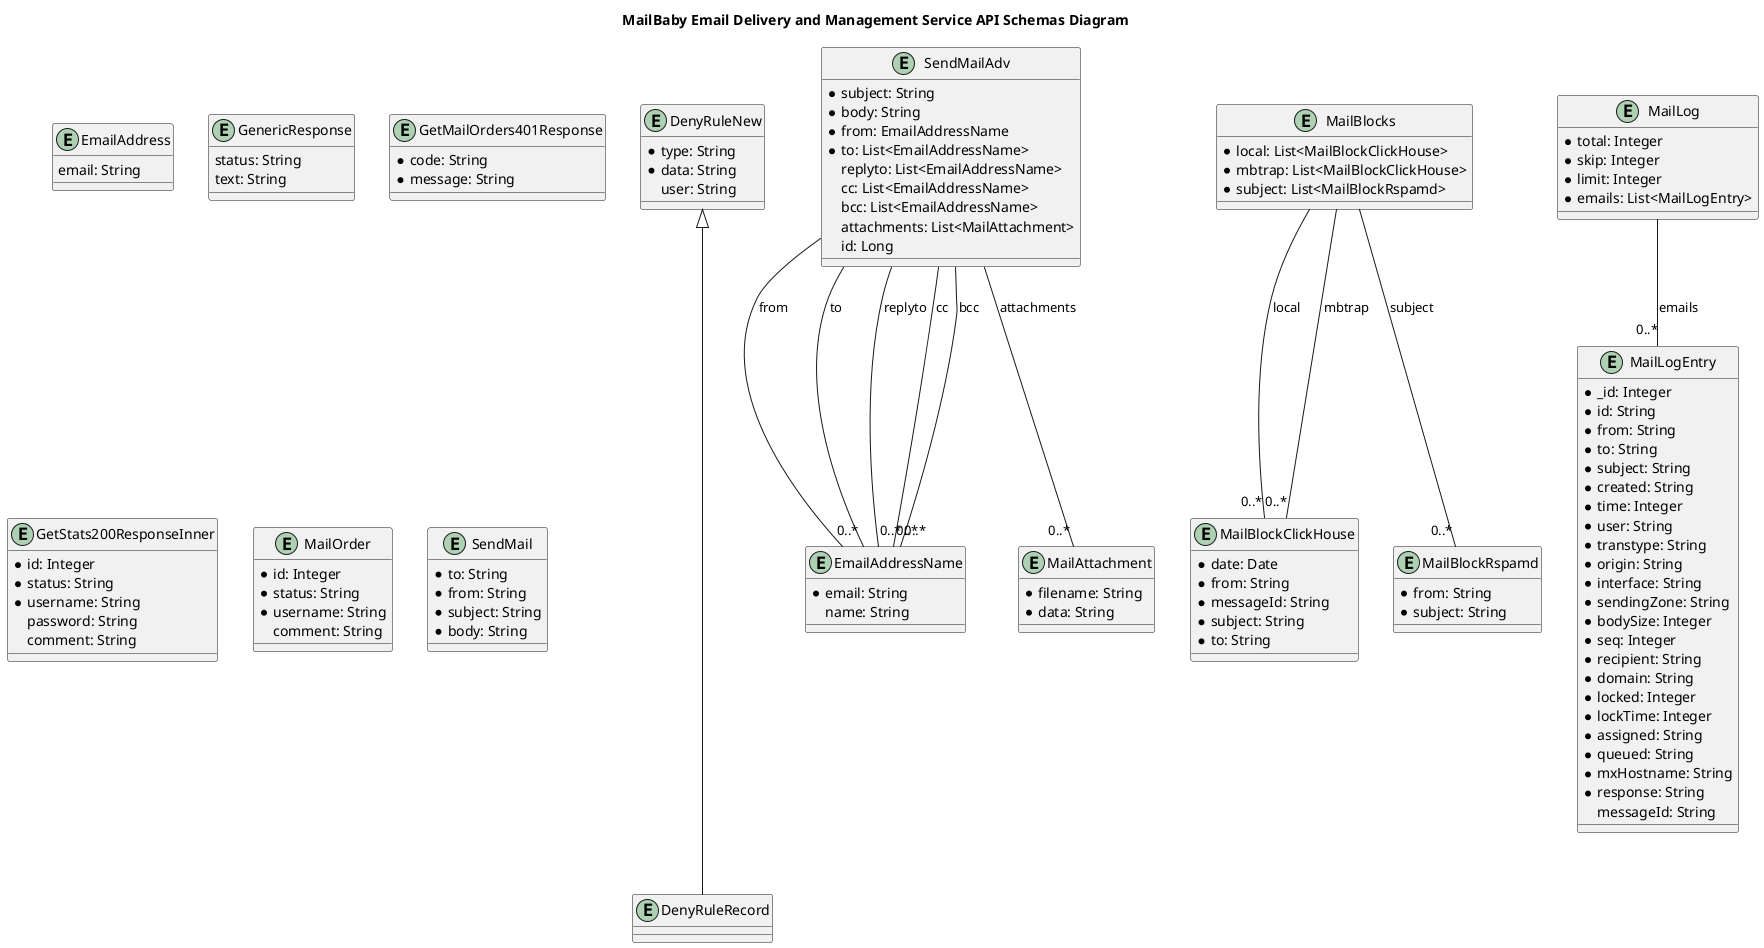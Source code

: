 @startuml

title MailBaby Email Delivery and Management Service API Schemas Diagram

entity DenyRuleNew {
    * type: String
    * data: String
    user: String
}

entity DenyRuleRecord {
}

entity EmailAddress {
    email: String
}

entity EmailAddressName {
    * email: String
    name: String
}

entity GenericResponse {
    status: String
    text: String
}

entity GetMailOrders401Response {
    * code: String
    * message: String
}

entity GetStats200ResponseInner {
    * id: Integer
    * status: String
    * username: String
    password: String
    comment: String
}

entity MailAttachment {
    * filename: String
    * data: String
}

entity MailBlockClickHouse {
    * date: Date
    * from: String
    * messageId: String
    * subject: String
    * to: String
}

entity MailBlockRspamd {
    * from: String
    * subject: String
}

entity MailBlocks {
    * local: List<MailBlockClickHouse>
    * mbtrap: List<MailBlockClickHouse>
    * subject: List<MailBlockRspamd>
}

entity MailLog {
    * total: Integer
    * skip: Integer
    * limit: Integer
    * emails: List<MailLogEntry>
}

entity MailLogEntry {
    * _id: Integer
    * id: String
    * from: String
    * to: String
    * subject: String
    * created: String
    * time: Integer
    * user: String
    * transtype: String
    * origin: String
    * interface: String
    * sendingZone: String
    * bodySize: Integer
    * seq: Integer
    * recipient: String
    * domain: String
    * locked: Integer
    * lockTime: Integer
    * assigned: String
    * queued: String
    * mxHostname: String
    * response: String
    messageId: String
}

entity MailOrder {
    * id: Integer
    * status: String
    * username: String
    comment: String
}

entity SendMail {
    * to: String
    * from: String
    * subject: String
    * body: String
}

entity SendMailAdv {
    * subject: String
    * body: String
    * from: EmailAddressName
    * to: List<EmailAddressName>
    replyto: List<EmailAddressName>
    cc: List<EmailAddressName>
    bcc: List<EmailAddressName>
    attachments: List<MailAttachment>
    id: Long
}

DenyRuleNew <|--- DenyRuleRecord

SendMailAdv -- EmailAddressName : from
SendMailAdv -- "0..*" EmailAddressName : to
SendMailAdv -- "0..*" EmailAddressName : replyto
SendMailAdv -- "0..*" EmailAddressName : cc
SendMailAdv -- "0..*" EmailAddressName : bcc
SendMailAdv -- "0..*" MailAttachment : attachments
MailLog -- "0..*" MailLogEntry : emails
MailBlocks -- "0..*" MailBlockClickHouse : local
MailBlocks -- "0..*" MailBlockClickHouse : mbtrap
MailBlocks -- "0..*" MailBlockRspamd : subject

@enduml